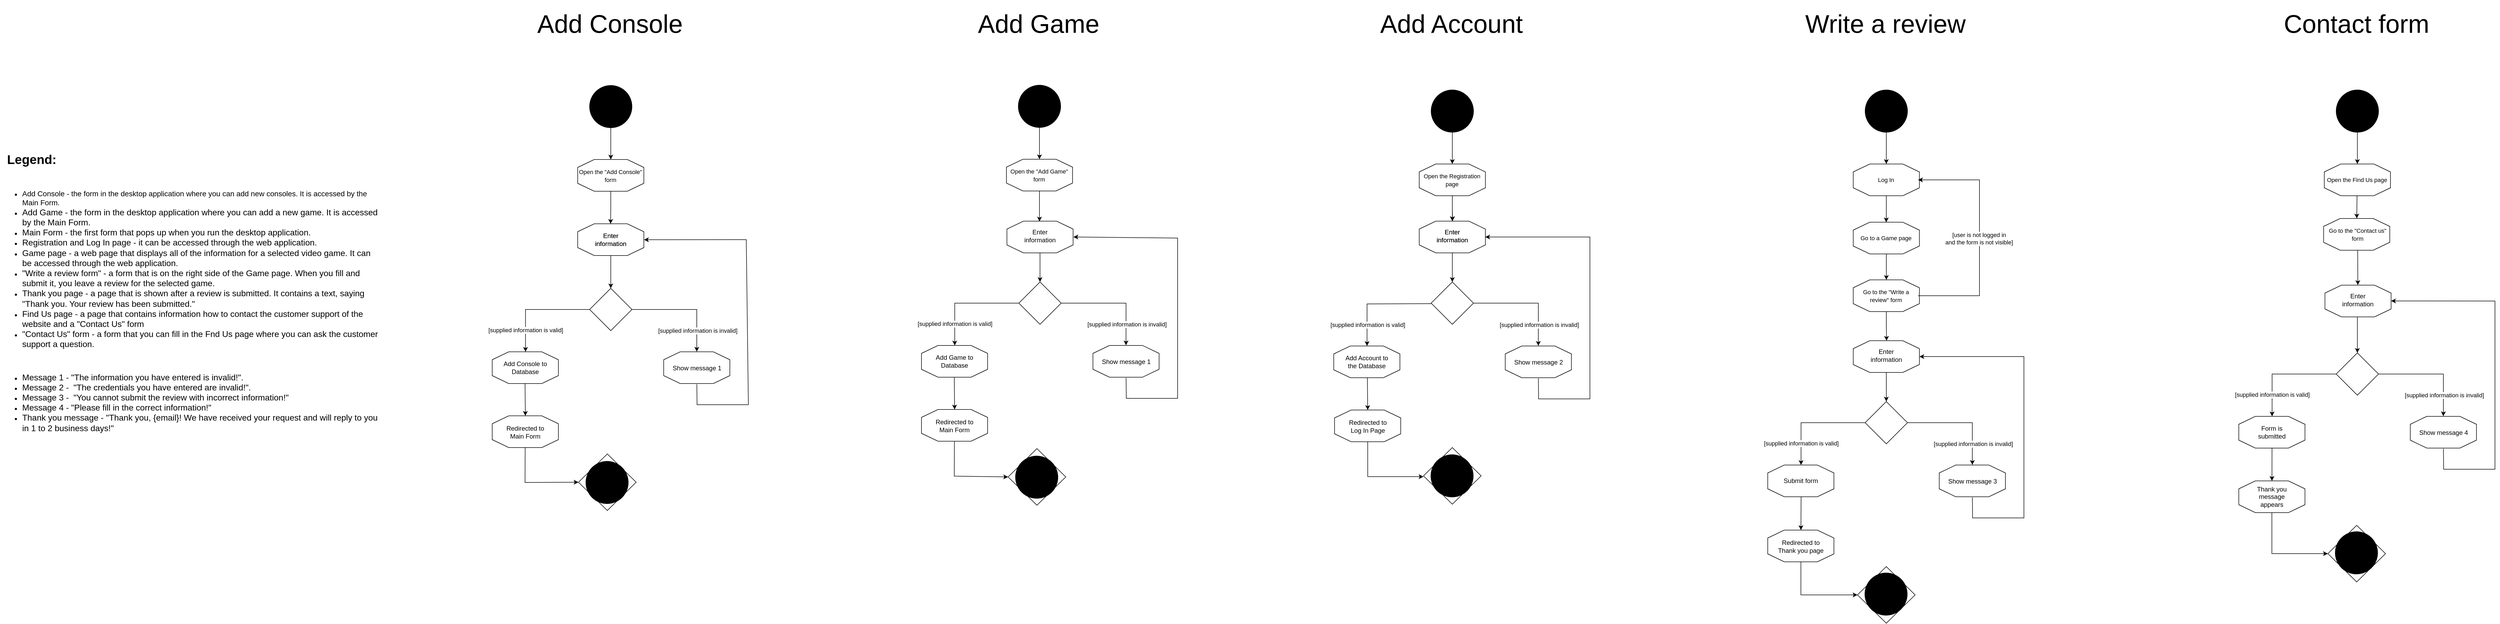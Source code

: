 <mxfile version="21.2.9" type="device">
  <diagram id="C5RBs43oDa-KdzZeNtuy" name="Page-1">
    <mxGraphModel dx="4200" dy="1975" grid="1" gridSize="10" guides="1" tooltips="1" connect="1" arrows="1" fold="1" page="1" pageScale="1" pageWidth="827" pageHeight="1169" math="0" shadow="0">
      <root>
        <mxCell id="WIyWlLk6GJQsqaUBKTNV-0" />
        <mxCell id="WIyWlLk6GJQsqaUBKTNV-1" parent="WIyWlLk6GJQsqaUBKTNV-0" />
        <mxCell id="qMBDFQEDSUffc-4jAEO4-1" value="&lt;font style=&quot;font-size: 11px;&quot;&gt;Start&lt;/font&gt;" style="ellipse;whiteSpace=wrap;html=1;aspect=fixed;fillColor=#000000;" parent="WIyWlLk6GJQsqaUBKTNV-1" vertex="1">
          <mxGeometry x="4" y="-439" width="80" height="80" as="geometry" />
        </mxCell>
        <mxCell id="qMBDFQEDSUffc-4jAEO4-2" value="" style="endArrow=classic;html=1;rounded=0;exitX=0.5;exitY=1;exitDx=0;exitDy=0;" parent="WIyWlLk6GJQsqaUBKTNV-1" source="qMBDFQEDSUffc-4jAEO4-1" target="qMBDFQEDSUffc-4jAEO4-3" edge="1">
          <mxGeometry width="50" height="50" relative="1" as="geometry">
            <mxPoint x="414" y="-189" as="sourcePoint" />
            <mxPoint x="44" y="-289" as="targetPoint" />
          </mxGeometry>
        </mxCell>
        <mxCell id="qMBDFQEDSUffc-4jAEO4-6" value="" style="edgeStyle=orthogonalEdgeStyle;rounded=0;orthogonalLoop=1;jettySize=auto;html=1;entryX=0.492;entryY=0.011;entryDx=0;entryDy=0;entryPerimeter=0;" parent="WIyWlLk6GJQsqaUBKTNV-1" source="qMBDFQEDSUffc-4jAEO4-3" target="osVPtRS3tvyynKqdfEPT-5" edge="1">
          <mxGeometry relative="1" as="geometry">
            <mxPoint x="44" y="-189" as="targetPoint" />
            <Array as="points" />
          </mxGeometry>
        </mxCell>
        <mxCell id="qMBDFQEDSUffc-4jAEO4-3" value="" style="verticalLabelPosition=bottom;verticalAlign=top;html=1;shape=mxgraph.basic.polygon;polyCoords=[[0.25,0],[0.75,0],[1,0.25],[1,0.75],[0.75,1],[0.25,1],[0,0.75],[0,0.25]];polyline=0;" parent="WIyWlLk6GJQsqaUBKTNV-1" vertex="1">
          <mxGeometry x="-18.5" y="-299" width="125" height="60" as="geometry" />
        </mxCell>
        <mxCell id="qMBDFQEDSUffc-4jAEO4-4" value="&lt;font style=&quot;font-size: 11px;&quot;&gt;Open the &quot;Add Game&quot; form&lt;/font&gt;" style="text;html=1;strokeColor=none;fillColor=none;align=center;verticalAlign=middle;whiteSpace=wrap;rounded=0;" parent="WIyWlLk6GJQsqaUBKTNV-1" vertex="1">
          <mxGeometry x="-18.5" y="-284" width="122.5" height="30" as="geometry" />
        </mxCell>
        <mxCell id="qMBDFQEDSUffc-4jAEO4-9" style="edgeStyle=orthogonalEdgeStyle;rounded=0;orthogonalLoop=1;jettySize=auto;html=1;exitX=1;exitY=0.5;exitDx=0;exitDy=0;entryX=0.5;entryY=-0.005;entryDx=0;entryDy=0;entryPerimeter=0;" parent="WIyWlLk6GJQsqaUBKTNV-1" source="qMBDFQEDSUffc-4jAEO4-5" target="qMBDFQEDSUffc-4jAEO4-7" edge="1">
          <mxGeometry relative="1" as="geometry">
            <Array as="points">
              <mxPoint x="208" y="-27" />
            </Array>
          </mxGeometry>
        </mxCell>
        <mxCell id="qMBDFQEDSUffc-4jAEO4-14" value="[supplied information is invalid]" style="edgeLabel;html=1;align=center;verticalAlign=middle;resizable=0;points=[];" parent="qMBDFQEDSUffc-4jAEO4-9" vertex="1" connectable="0">
          <mxGeometry x="0.535" y="1" relative="1" as="geometry">
            <mxPoint y="7" as="offset" />
          </mxGeometry>
        </mxCell>
        <mxCell id="qMBDFQEDSUffc-4jAEO4-10" style="edgeStyle=orthogonalEdgeStyle;rounded=0;orthogonalLoop=1;jettySize=auto;html=1;exitX=0;exitY=0.5;exitDx=0;exitDy=0;entryX=0.503;entryY=-0.001;entryDx=0;entryDy=0;entryPerimeter=0;" parent="WIyWlLk6GJQsqaUBKTNV-1" source="qMBDFQEDSUffc-4jAEO4-5" target="qMBDFQEDSUffc-4jAEO4-8" edge="1">
          <mxGeometry relative="1" as="geometry" />
        </mxCell>
        <mxCell id="qMBDFQEDSUffc-4jAEO4-13" value="[supplied information is valid]" style="edgeLabel;html=1;align=center;verticalAlign=middle;resizable=0;points=[];" parent="qMBDFQEDSUffc-4jAEO4-10" vertex="1" connectable="0">
          <mxGeometry x="-0.095" y="1" relative="1" as="geometry">
            <mxPoint x="-30" y="38" as="offset" />
          </mxGeometry>
        </mxCell>
        <mxCell id="qMBDFQEDSUffc-4jAEO4-5" value="" style="rhombus;whiteSpace=wrap;html=1;" parent="WIyWlLk6GJQsqaUBKTNV-1" vertex="1">
          <mxGeometry x="5" y="-67" width="80" height="80" as="geometry" />
        </mxCell>
        <mxCell id="qMBDFQEDSUffc-4jAEO4-7" value="" style="verticalLabelPosition=bottom;verticalAlign=top;html=1;shape=mxgraph.basic.polygon;polyCoords=[[0.25,0],[0.75,0],[1,0.25],[1,0.75],[0.75,1],[0.25,1],[0,0.75],[0,0.25]];polyline=0;" parent="WIyWlLk6GJQsqaUBKTNV-1" vertex="1">
          <mxGeometry x="145" y="53" width="125" height="60" as="geometry" />
        </mxCell>
        <mxCell id="qMBDFQEDSUffc-4jAEO4-8" value="" style="verticalLabelPosition=bottom;verticalAlign=top;html=1;shape=mxgraph.basic.polygon;polyCoords=[[0.25,0],[0.75,0],[1,0.25],[1,0.75],[0.75,1],[0.25,1],[0,0.75],[0,0.25]];polyline=0;" parent="WIyWlLk6GJQsqaUBKTNV-1" vertex="1">
          <mxGeometry x="-179" y="53" width="125" height="60" as="geometry" />
        </mxCell>
        <mxCell id="qMBDFQEDSUffc-4jAEO4-15" value="Add Game to Database" style="text;html=1;strokeColor=none;fillColor=none;align=center;verticalAlign=middle;whiteSpace=wrap;rounded=0;" parent="WIyWlLk6GJQsqaUBKTNV-1" vertex="1">
          <mxGeometry x="-161" y="68" width="89" height="30" as="geometry" />
        </mxCell>
        <mxCell id="qMBDFQEDSUffc-4jAEO4-16" value="Show message 1" style="text;html=1;strokeColor=none;fillColor=none;align=center;verticalAlign=middle;whiteSpace=wrap;rounded=0;" parent="WIyWlLk6GJQsqaUBKTNV-1" vertex="1">
          <mxGeometry x="147.5" y="69" width="120" height="30" as="geometry" />
        </mxCell>
        <mxCell id="qMBDFQEDSUffc-4jAEO4-17" value="" style="endArrow=classic;html=1;rounded=0;exitX=0.501;exitY=1.021;exitDx=0;exitDy=0;exitPerimeter=0;entryX=1.005;entryY=0.499;entryDx=0;entryDy=0;entryPerimeter=0;" parent="WIyWlLk6GJQsqaUBKTNV-1" source="qMBDFQEDSUffc-4jAEO4-7" target="osVPtRS3tvyynKqdfEPT-5" edge="1">
          <mxGeometry width="50" height="50" relative="1" as="geometry">
            <mxPoint x="55" y="33" as="sourcePoint" />
            <mxPoint x="105" y="-17" as="targetPoint" />
            <Array as="points">
              <mxPoint x="208" y="153" />
              <mxPoint x="305" y="153" />
              <mxPoint x="305" y="-150" />
            </Array>
          </mxGeometry>
        </mxCell>
        <mxCell id="qMBDFQEDSUffc-4jAEO4-23" value="&lt;span style=&quot;font-size: 11px;&quot;&gt;&lt;br&gt;&lt;/span&gt;" style="rhombus;whiteSpace=wrap;html=1;" parent="WIyWlLk6GJQsqaUBKTNV-1" vertex="1">
          <mxGeometry x="-15.27" y="248" width="108.94" height="107" as="geometry" />
        </mxCell>
        <mxCell id="qMBDFQEDSUffc-4jAEO4-24" value="&lt;font style=&quot;font-size: 11px;&quot;&gt;Start&lt;/font&gt;" style="ellipse;whiteSpace=wrap;html=1;aspect=fixed;fillColor=#000000;" parent="WIyWlLk6GJQsqaUBKTNV-1" vertex="1">
          <mxGeometry x="-1.27" y="262" width="80" height="80" as="geometry" />
        </mxCell>
        <mxCell id="qMBDFQEDSUffc-4jAEO4-25" value="&lt;font style=&quot;font-size: 11px;&quot;&gt;Start&lt;/font&gt;" style="ellipse;whiteSpace=wrap;html=1;aspect=fixed;fillColor=#000000;" parent="WIyWlLk6GJQsqaUBKTNV-1" vertex="1">
          <mxGeometry x="-806" y="-438.5" width="80" height="80" as="geometry" />
        </mxCell>
        <mxCell id="qMBDFQEDSUffc-4jAEO4-26" value="" style="endArrow=classic;html=1;rounded=0;exitX=0.5;exitY=1;exitDx=0;exitDy=0;" parent="WIyWlLk6GJQsqaUBKTNV-1" source="qMBDFQEDSUffc-4jAEO4-25" target="qMBDFQEDSUffc-4jAEO4-28" edge="1">
          <mxGeometry width="50" height="50" relative="1" as="geometry">
            <mxPoint x="-396" y="-188.5" as="sourcePoint" />
            <mxPoint x="-766" y="-288.5" as="targetPoint" />
          </mxGeometry>
        </mxCell>
        <mxCell id="qMBDFQEDSUffc-4jAEO4-27" value="" style="edgeStyle=orthogonalEdgeStyle;rounded=0;orthogonalLoop=1;jettySize=auto;html=1;entryX=0.497;entryY=0.002;entryDx=0;entryDy=0;entryPerimeter=0;" parent="WIyWlLk6GJQsqaUBKTNV-1" source="qMBDFQEDSUffc-4jAEO4-28" target="osVPtRS3tvyynKqdfEPT-0" edge="1">
          <mxGeometry relative="1" as="geometry" />
        </mxCell>
        <mxCell id="qMBDFQEDSUffc-4jAEO4-28" value="" style="verticalLabelPosition=bottom;verticalAlign=top;html=1;shape=mxgraph.basic.polygon;polyCoords=[[0.25,0],[0.75,0],[1,0.25],[1,0.75],[0.75,1],[0.25,1],[0,0.75],[0,0.25]];polyline=0;" parent="WIyWlLk6GJQsqaUBKTNV-1" vertex="1">
          <mxGeometry x="-828.5" y="-298.5" width="125" height="60" as="geometry" />
        </mxCell>
        <mxCell id="qMBDFQEDSUffc-4jAEO4-29" value="&lt;font style=&quot;font-size: 11px;&quot;&gt;Open the &quot;Add Console&quot; form&lt;/font&gt;" style="text;html=1;strokeColor=none;fillColor=none;align=center;verticalAlign=middle;whiteSpace=wrap;rounded=0;" parent="WIyWlLk6GJQsqaUBKTNV-1" vertex="1">
          <mxGeometry x="-828.5" y="-283.5" width="122.5" height="30" as="geometry" />
        </mxCell>
        <mxCell id="qMBDFQEDSUffc-4jAEO4-30" style="edgeStyle=orthogonalEdgeStyle;rounded=0;orthogonalLoop=1;jettySize=auto;html=1;entryX=0.5;entryY=-0.005;entryDx=0;entryDy=0;entryPerimeter=0;exitX=1;exitY=0.5;exitDx=0;exitDy=0;" parent="WIyWlLk6GJQsqaUBKTNV-1" source="qMBDFQEDSUffc-4jAEO4-34" target="qMBDFQEDSUffc-4jAEO4-35" edge="1">
          <mxGeometry relative="1" as="geometry">
            <Array as="points">
              <mxPoint x="-603" y="-15" />
            </Array>
            <mxPoint x="-720" y="-10" as="sourcePoint" />
          </mxGeometry>
        </mxCell>
        <mxCell id="qMBDFQEDSUffc-4jAEO4-31" value="[supplied information is invalid]" style="edgeLabel;html=1;align=center;verticalAlign=middle;resizable=0;points=[];" parent="qMBDFQEDSUffc-4jAEO4-30" vertex="1" connectable="0">
          <mxGeometry x="0.535" y="1" relative="1" as="geometry">
            <mxPoint y="7" as="offset" />
          </mxGeometry>
        </mxCell>
        <mxCell id="qMBDFQEDSUffc-4jAEO4-32" style="edgeStyle=orthogonalEdgeStyle;rounded=0;orthogonalLoop=1;jettySize=auto;html=1;exitX=0;exitY=0.5;exitDx=0;exitDy=0;entryX=0.503;entryY=-0.001;entryDx=0;entryDy=0;entryPerimeter=0;" parent="WIyWlLk6GJQsqaUBKTNV-1" source="qMBDFQEDSUffc-4jAEO4-34" target="qMBDFQEDSUffc-4jAEO4-36" edge="1">
          <mxGeometry relative="1" as="geometry" />
        </mxCell>
        <mxCell id="qMBDFQEDSUffc-4jAEO4-33" value="[supplied information is valid]" style="edgeLabel;html=1;align=center;verticalAlign=middle;resizable=0;points=[];" parent="qMBDFQEDSUffc-4jAEO4-32" vertex="1" connectable="0">
          <mxGeometry x="-0.095" y="1" relative="1" as="geometry">
            <mxPoint x="-30" y="38" as="offset" />
          </mxGeometry>
        </mxCell>
        <mxCell id="qMBDFQEDSUffc-4jAEO4-34" value="" style="rhombus;whiteSpace=wrap;html=1;" parent="WIyWlLk6GJQsqaUBKTNV-1" vertex="1">
          <mxGeometry x="-806" y="-55" width="80" height="80" as="geometry" />
        </mxCell>
        <mxCell id="qMBDFQEDSUffc-4jAEO4-35" value="" style="verticalLabelPosition=bottom;verticalAlign=top;html=1;shape=mxgraph.basic.polygon;polyCoords=[[0.25,0],[0.75,0],[1,0.25],[1,0.75],[0.75,1],[0.25,1],[0,0.75],[0,0.25]];polyline=0;" parent="WIyWlLk6GJQsqaUBKTNV-1" vertex="1">
          <mxGeometry x="-666" y="65" width="125" height="60" as="geometry" />
        </mxCell>
        <mxCell id="qMBDFQEDSUffc-4jAEO4-36" value="" style="verticalLabelPosition=bottom;verticalAlign=top;html=1;shape=mxgraph.basic.polygon;polyCoords=[[0.25,0],[0.75,0],[1,0.25],[1,0.75],[0.75,1],[0.25,1],[0,0.75],[0,0.25]];polyline=0;" parent="WIyWlLk6GJQsqaUBKTNV-1" vertex="1">
          <mxGeometry x="-990" y="65" width="125" height="60" as="geometry" />
        </mxCell>
        <mxCell id="qMBDFQEDSUffc-4jAEO4-37" value="Add Console to Database" style="text;html=1;strokeColor=none;fillColor=none;align=center;verticalAlign=middle;whiteSpace=wrap;rounded=0;" parent="WIyWlLk6GJQsqaUBKTNV-1" vertex="1">
          <mxGeometry x="-972" y="80" width="89" height="30" as="geometry" />
        </mxCell>
        <mxCell id="qMBDFQEDSUffc-4jAEO4-38" value="Show message 1" style="text;html=1;strokeColor=none;fillColor=none;align=center;verticalAlign=middle;whiteSpace=wrap;rounded=0;" parent="WIyWlLk6GJQsqaUBKTNV-1" vertex="1">
          <mxGeometry x="-663.5" y="81" width="120" height="30" as="geometry" />
        </mxCell>
        <mxCell id="qMBDFQEDSUffc-4jAEO4-39" value="" style="endArrow=classic;html=1;rounded=0;exitX=0.501;exitY=1.021;exitDx=0;exitDy=0;exitPerimeter=0;entryX=1.002;entryY=0.503;entryDx=0;entryDy=0;entryPerimeter=0;" parent="WIyWlLk6GJQsqaUBKTNV-1" source="qMBDFQEDSUffc-4jAEO4-35" target="osVPtRS3tvyynKqdfEPT-0" edge="1">
          <mxGeometry width="50" height="50" relative="1" as="geometry">
            <mxPoint x="-756" y="45" as="sourcePoint" />
            <mxPoint x="-706" y="-5" as="targetPoint" />
            <Array as="points">
              <mxPoint x="-603" y="165" />
              <mxPoint x="-506" y="165" />
              <mxPoint x="-510" y="-147" />
            </Array>
          </mxGeometry>
        </mxCell>
        <mxCell id="qMBDFQEDSUffc-4jAEO4-43" value="&lt;span style=&quot;font-size: 11px;&quot;&gt;&lt;br&gt;&lt;/span&gt;" style="rhombus;whiteSpace=wrap;html=1;" parent="WIyWlLk6GJQsqaUBKTNV-1" vertex="1">
          <mxGeometry x="-827" y="258" width="108.94" height="107" as="geometry" />
        </mxCell>
        <mxCell id="qMBDFQEDSUffc-4jAEO4-44" value="&lt;font style=&quot;font-size: 11px;&quot;&gt;Start&lt;/font&gt;" style="ellipse;whiteSpace=wrap;html=1;aspect=fixed;fillColor=#000000;" parent="WIyWlLk6GJQsqaUBKTNV-1" vertex="1">
          <mxGeometry x="-813" y="272" width="80" height="80" as="geometry" />
        </mxCell>
        <mxCell id="qMBDFQEDSUffc-4jAEO4-45" value="&lt;font style=&quot;font-size: 48px;&quot;&gt;Add Console&lt;/font&gt;" style="text;html=1;strokeColor=none;fillColor=none;align=center;verticalAlign=middle;whiteSpace=wrap;rounded=0;" parent="WIyWlLk6GJQsqaUBKTNV-1" vertex="1">
          <mxGeometry x="-919.31" y="-600" width="303.17" height="90" as="geometry" />
        </mxCell>
        <mxCell id="qMBDFQEDSUffc-4jAEO4-46" value="&lt;font style=&quot;font-size: 48px;&quot;&gt;Add Game&lt;/font&gt;" style="text;html=1;strokeColor=none;fillColor=none;align=center;verticalAlign=middle;whiteSpace=wrap;rounded=0;" parent="WIyWlLk6GJQsqaUBKTNV-1" vertex="1">
          <mxGeometry x="-109.3" y="-600" width="303.17" height="90" as="geometry" />
        </mxCell>
        <mxCell id="qMBDFQEDSUffc-4jAEO4-47" value="&lt;font style=&quot;font-size: 11px;&quot;&gt;Start&lt;/font&gt;" style="ellipse;whiteSpace=wrap;html=1;aspect=fixed;fillColor=#000000;" parent="WIyWlLk6GJQsqaUBKTNV-1" vertex="1">
          <mxGeometry x="784" y="-430" width="80" height="80" as="geometry" />
        </mxCell>
        <mxCell id="qMBDFQEDSUffc-4jAEO4-48" value="" style="endArrow=classic;html=1;rounded=0;exitX=0.5;exitY=1;exitDx=0;exitDy=0;" parent="WIyWlLk6GJQsqaUBKTNV-1" source="qMBDFQEDSUffc-4jAEO4-47" target="qMBDFQEDSUffc-4jAEO4-50" edge="1">
          <mxGeometry width="50" height="50" relative="1" as="geometry">
            <mxPoint x="1194" y="-180" as="sourcePoint" />
            <mxPoint x="824" y="-280" as="targetPoint" />
          </mxGeometry>
        </mxCell>
        <mxCell id="qMBDFQEDSUffc-4jAEO4-49" value="" style="edgeStyle=orthogonalEdgeStyle;rounded=0;orthogonalLoop=1;jettySize=auto;html=1;entryX=0.503;entryY=0.002;entryDx=0;entryDy=0;entryPerimeter=0;" parent="WIyWlLk6GJQsqaUBKTNV-1" source="qMBDFQEDSUffc-4jAEO4-50" target="osVPtRS3tvyynKqdfEPT-7" edge="1">
          <mxGeometry relative="1" as="geometry" />
        </mxCell>
        <mxCell id="qMBDFQEDSUffc-4jAEO4-50" value="" style="verticalLabelPosition=bottom;verticalAlign=top;html=1;shape=mxgraph.basic.polygon;polyCoords=[[0.25,0],[0.75,0],[1,0.25],[1,0.75],[0.75,1],[0.25,1],[0,0.75],[0,0.25]];polyline=0;" parent="WIyWlLk6GJQsqaUBKTNV-1" vertex="1">
          <mxGeometry x="761.5" y="-290" width="125" height="60" as="geometry" />
        </mxCell>
        <mxCell id="qMBDFQEDSUffc-4jAEO4-51" value="&lt;font style=&quot;font-size: 11px;&quot;&gt;Open the Registration page&lt;/font&gt;" style="text;html=1;strokeColor=none;fillColor=none;align=center;verticalAlign=middle;whiteSpace=wrap;rounded=0;" parent="WIyWlLk6GJQsqaUBKTNV-1" vertex="1">
          <mxGeometry x="761.5" y="-275" width="122.5" height="30" as="geometry" />
        </mxCell>
        <mxCell id="qMBDFQEDSUffc-4jAEO4-52" style="edgeStyle=orthogonalEdgeStyle;rounded=0;orthogonalLoop=1;jettySize=auto;html=1;exitX=1;exitY=0.5;exitDx=0;exitDy=0;entryX=0.5;entryY=-0.005;entryDx=0;entryDy=0;entryPerimeter=0;" parent="WIyWlLk6GJQsqaUBKTNV-1" target="qMBDFQEDSUffc-4jAEO4-57" edge="1" source="qMBDFQEDSUffc-4jAEO4-56">
          <mxGeometry relative="1" as="geometry">
            <Array as="points">
              <mxPoint x="986" y="-27" />
            </Array>
            <mxPoint x="844" y="-6" as="sourcePoint" />
          </mxGeometry>
        </mxCell>
        <mxCell id="qMBDFQEDSUffc-4jAEO4-53" value="[supplied information is invalid]" style="edgeLabel;html=1;align=center;verticalAlign=middle;resizable=0;points=[];" parent="qMBDFQEDSUffc-4jAEO4-52" vertex="1" connectable="0">
          <mxGeometry x="0.535" y="1" relative="1" as="geometry">
            <mxPoint y="7" as="offset" />
          </mxGeometry>
        </mxCell>
        <mxCell id="qMBDFQEDSUffc-4jAEO4-54" style="edgeStyle=orthogonalEdgeStyle;rounded=0;orthogonalLoop=1;jettySize=auto;html=1;exitX=0;exitY=0.5;exitDx=0;exitDy=0;entryX=0.503;entryY=-0.001;entryDx=0;entryDy=0;entryPerimeter=0;" parent="WIyWlLk6GJQsqaUBKTNV-1" target="qMBDFQEDSUffc-4jAEO4-58" edge="1">
          <mxGeometry relative="1" as="geometry">
            <mxPoint x="784" y="-26" as="sourcePoint" />
          </mxGeometry>
        </mxCell>
        <mxCell id="qMBDFQEDSUffc-4jAEO4-55" value="[supplied information is valid]" style="edgeLabel;html=1;align=center;verticalAlign=middle;resizable=0;points=[];" parent="qMBDFQEDSUffc-4jAEO4-54" vertex="1" connectable="0">
          <mxGeometry x="-0.095" y="1" relative="1" as="geometry">
            <mxPoint x="-30" y="38" as="offset" />
          </mxGeometry>
        </mxCell>
        <mxCell id="qMBDFQEDSUffc-4jAEO4-56" value="" style="rhombus;whiteSpace=wrap;html=1;" parent="WIyWlLk6GJQsqaUBKTNV-1" vertex="1">
          <mxGeometry x="784" y="-67" width="80" height="80" as="geometry" />
        </mxCell>
        <mxCell id="qMBDFQEDSUffc-4jAEO4-57" value="" style="verticalLabelPosition=bottom;verticalAlign=top;html=1;shape=mxgraph.basic.polygon;polyCoords=[[0.25,0],[0.75,0],[1,0.25],[1,0.75],[0.75,1],[0.25,1],[0,0.75],[0,0.25]];polyline=0;" parent="WIyWlLk6GJQsqaUBKTNV-1" vertex="1">
          <mxGeometry x="924" y="54" width="125" height="60" as="geometry" />
        </mxCell>
        <mxCell id="qMBDFQEDSUffc-4jAEO4-58" value="" style="verticalLabelPosition=bottom;verticalAlign=top;html=1;shape=mxgraph.basic.polygon;polyCoords=[[0.25,0],[0.75,0],[1,0.25],[1,0.75],[0.75,1],[0.25,1],[0,0.75],[0,0.25]];polyline=0;" parent="WIyWlLk6GJQsqaUBKTNV-1" vertex="1">
          <mxGeometry x="600" y="54" width="125" height="60" as="geometry" />
        </mxCell>
        <mxCell id="qMBDFQEDSUffc-4jAEO4-59" value="Add Account to the Database" style="text;html=1;strokeColor=none;fillColor=none;align=center;verticalAlign=middle;whiteSpace=wrap;rounded=0;" parent="WIyWlLk6GJQsqaUBKTNV-1" vertex="1">
          <mxGeometry x="618" y="69" width="89" height="30" as="geometry" />
        </mxCell>
        <mxCell id="qMBDFQEDSUffc-4jAEO4-60" value="Show message 2" style="text;html=1;strokeColor=none;fillColor=none;align=center;verticalAlign=middle;whiteSpace=wrap;rounded=0;" parent="WIyWlLk6GJQsqaUBKTNV-1" vertex="1">
          <mxGeometry x="926.5" y="70" width="120" height="30" as="geometry" />
        </mxCell>
        <mxCell id="qMBDFQEDSUffc-4jAEO4-61" value="" style="endArrow=classic;html=1;rounded=0;exitX=0.501;exitY=1.021;exitDx=0;exitDy=0;exitPerimeter=0;entryX=0.998;entryY=0.5;entryDx=0;entryDy=0;entryPerimeter=0;" parent="WIyWlLk6GJQsqaUBKTNV-1" source="qMBDFQEDSUffc-4jAEO4-57" target="osVPtRS3tvyynKqdfEPT-7" edge="1">
          <mxGeometry width="50" height="50" relative="1" as="geometry">
            <mxPoint x="834" y="34" as="sourcePoint" />
            <mxPoint x="844" y="-46" as="targetPoint" />
            <Array as="points">
              <mxPoint x="987" y="154" />
              <mxPoint x="1084" y="154" />
              <mxPoint x="1084" y="-152" />
            </Array>
          </mxGeometry>
        </mxCell>
        <mxCell id="qMBDFQEDSUffc-4jAEO4-65" value="&lt;span style=&quot;font-size: 11px;&quot;&gt;&lt;br&gt;&lt;/span&gt;" style="rhombus;whiteSpace=wrap;html=1;" parent="WIyWlLk6GJQsqaUBKTNV-1" vertex="1">
          <mxGeometry x="769.53" y="246" width="108.94" height="107" as="geometry" />
        </mxCell>
        <mxCell id="qMBDFQEDSUffc-4jAEO4-66" value="&lt;font style=&quot;font-size: 11px;&quot;&gt;Start&lt;/font&gt;" style="ellipse;whiteSpace=wrap;html=1;aspect=fixed;fillColor=#000000;" parent="WIyWlLk6GJQsqaUBKTNV-1" vertex="1">
          <mxGeometry x="783.53" y="259.5" width="80" height="80" as="geometry" />
        </mxCell>
        <mxCell id="qMBDFQEDSUffc-4jAEO4-67" value="&lt;font style=&quot;font-size: 48px;&quot;&gt;Add Account&lt;/font&gt;" style="text;html=1;strokeColor=none;fillColor=none;align=center;verticalAlign=middle;whiteSpace=wrap;rounded=0;" parent="WIyWlLk6GJQsqaUBKTNV-1" vertex="1">
          <mxGeometry x="670.7" y="-600" width="303.17" height="90" as="geometry" />
        </mxCell>
        <mxCell id="qMBDFQEDSUffc-4jAEO4-89" value="&lt;font style=&quot;font-size: 11px;&quot;&gt;Start&lt;/font&gt;" style="ellipse;whiteSpace=wrap;html=1;aspect=fixed;fillColor=#000000;" parent="WIyWlLk6GJQsqaUBKTNV-1" vertex="1">
          <mxGeometry x="1604" y="-430" width="80" height="80" as="geometry" />
        </mxCell>
        <mxCell id="qMBDFQEDSUffc-4jAEO4-90" value="" style="endArrow=classic;html=1;rounded=0;exitX=0.5;exitY=1;exitDx=0;exitDy=0;" parent="WIyWlLk6GJQsqaUBKTNV-1" source="qMBDFQEDSUffc-4jAEO4-89" target="qMBDFQEDSUffc-4jAEO4-92" edge="1">
          <mxGeometry width="50" height="50" relative="1" as="geometry">
            <mxPoint x="2014" y="-180" as="sourcePoint" />
            <mxPoint x="1644" y="-280" as="targetPoint" />
          </mxGeometry>
        </mxCell>
        <mxCell id="qMBDFQEDSUffc-4jAEO4-91" value="" style="edgeStyle=orthogonalEdgeStyle;rounded=0;orthogonalLoop=1;jettySize=auto;html=1;entryX=0.499;entryY=0.004;entryDx=0;entryDy=0;entryPerimeter=0;" parent="WIyWlLk6GJQsqaUBKTNV-1" source="qMBDFQEDSUffc-4jAEO4-92" target="qMBDFQEDSUffc-4jAEO4-110" edge="1">
          <mxGeometry relative="1" as="geometry" />
        </mxCell>
        <mxCell id="qMBDFQEDSUffc-4jAEO4-92" value="" style="verticalLabelPosition=bottom;verticalAlign=top;html=1;shape=mxgraph.basic.polygon;polyCoords=[[0.25,0],[0.75,0],[1,0.25],[1,0.75],[0.75,1],[0.25,1],[0,0.75],[0,0.25]];polyline=0;" parent="WIyWlLk6GJQsqaUBKTNV-1" vertex="1">
          <mxGeometry x="1581.5" y="-290" width="125" height="60" as="geometry" />
        </mxCell>
        <mxCell id="qMBDFQEDSUffc-4jAEO4-93" value="&lt;font style=&quot;font-size: 11px;&quot;&gt;Log In&lt;/font&gt;" style="text;html=1;strokeColor=none;fillColor=none;align=center;verticalAlign=middle;whiteSpace=wrap;rounded=0;" parent="WIyWlLk6GJQsqaUBKTNV-1" vertex="1">
          <mxGeometry x="1581.5" y="-275" width="122.5" height="30" as="geometry" />
        </mxCell>
        <mxCell id="qMBDFQEDSUffc-4jAEO4-94" style="edgeStyle=orthogonalEdgeStyle;rounded=0;orthogonalLoop=1;jettySize=auto;html=1;exitX=1;exitY=0.5;exitDx=0;exitDy=0;entryX=0.5;entryY=-0.005;entryDx=0;entryDy=0;entryPerimeter=0;" parent="WIyWlLk6GJQsqaUBKTNV-1" source="qMBDFQEDSUffc-4jAEO4-98" target="qMBDFQEDSUffc-4jAEO4-99" edge="1">
          <mxGeometry relative="1" as="geometry">
            <Array as="points">
              <mxPoint x="1806" y="199" />
            </Array>
          </mxGeometry>
        </mxCell>
        <mxCell id="qMBDFQEDSUffc-4jAEO4-95" value="[supplied information is invalid]" style="edgeLabel;html=1;align=center;verticalAlign=middle;resizable=0;points=[];" parent="qMBDFQEDSUffc-4jAEO4-94" vertex="1" connectable="0">
          <mxGeometry x="0.535" y="1" relative="1" as="geometry">
            <mxPoint y="7" as="offset" />
          </mxGeometry>
        </mxCell>
        <mxCell id="qMBDFQEDSUffc-4jAEO4-96" style="edgeStyle=orthogonalEdgeStyle;rounded=0;orthogonalLoop=1;jettySize=auto;html=1;exitX=0;exitY=0.5;exitDx=0;exitDy=0;entryX=0.503;entryY=-0.001;entryDx=0;entryDy=0;entryPerimeter=0;" parent="WIyWlLk6GJQsqaUBKTNV-1" source="qMBDFQEDSUffc-4jAEO4-98" target="qMBDFQEDSUffc-4jAEO4-100" edge="1">
          <mxGeometry relative="1" as="geometry" />
        </mxCell>
        <mxCell id="qMBDFQEDSUffc-4jAEO4-97" value="[supplied information is valid]" style="edgeLabel;html=1;align=center;verticalAlign=middle;resizable=0;points=[];" parent="qMBDFQEDSUffc-4jAEO4-96" vertex="1" connectable="0">
          <mxGeometry x="-0.095" y="1" relative="1" as="geometry">
            <mxPoint x="-30" y="38" as="offset" />
          </mxGeometry>
        </mxCell>
        <mxCell id="qMBDFQEDSUffc-4jAEO4-98" value="" style="rhombus;whiteSpace=wrap;html=1;" parent="WIyWlLk6GJQsqaUBKTNV-1" vertex="1">
          <mxGeometry x="1604" y="159" width="80" height="80" as="geometry" />
        </mxCell>
        <mxCell id="qMBDFQEDSUffc-4jAEO4-99" value="" style="verticalLabelPosition=bottom;verticalAlign=top;html=1;shape=mxgraph.basic.polygon;polyCoords=[[0.25,0],[0.75,0],[1,0.25],[1,0.75],[0.75,1],[0.25,1],[0,0.75],[0,0.25]];polyline=0;" parent="WIyWlLk6GJQsqaUBKTNV-1" vertex="1">
          <mxGeometry x="1744" y="279" width="125" height="60" as="geometry" />
        </mxCell>
        <mxCell id="qMBDFQEDSUffc-4jAEO4-100" value="" style="verticalLabelPosition=bottom;verticalAlign=top;html=1;shape=mxgraph.basic.polygon;polyCoords=[[0.25,0],[0.75,0],[1,0.25],[1,0.75],[0.75,1],[0.25,1],[0,0.75],[0,0.25]];polyline=0;" parent="WIyWlLk6GJQsqaUBKTNV-1" vertex="1">
          <mxGeometry x="1420" y="279" width="125" height="60" as="geometry" />
        </mxCell>
        <mxCell id="qMBDFQEDSUffc-4jAEO4-101" value="Submit form" style="text;html=1;strokeColor=none;fillColor=none;align=center;verticalAlign=middle;whiteSpace=wrap;rounded=0;" parent="WIyWlLk6GJQsqaUBKTNV-1" vertex="1">
          <mxGeometry x="1438" y="294" width="89" height="30" as="geometry" />
        </mxCell>
        <mxCell id="qMBDFQEDSUffc-4jAEO4-102" value="Show message 3" style="text;html=1;strokeColor=none;fillColor=none;align=center;verticalAlign=middle;whiteSpace=wrap;rounded=0;" parent="WIyWlLk6GJQsqaUBKTNV-1" vertex="1">
          <mxGeometry x="1746.5" y="295" width="120" height="30" as="geometry" />
        </mxCell>
        <mxCell id="qMBDFQEDSUffc-4jAEO4-103" value="" style="endArrow=classic;html=1;rounded=0;exitX=0.501;exitY=1.021;exitDx=0;exitDy=0;exitPerimeter=0;entryX=1;entryY=0.501;entryDx=0;entryDy=0;entryPerimeter=0;" parent="WIyWlLk6GJQsqaUBKTNV-1" source="qMBDFQEDSUffc-4jAEO4-99" target="osVPtRS3tvyynKqdfEPT-17" edge="1">
          <mxGeometry width="50" height="50" relative="1" as="geometry">
            <mxPoint x="1654" y="259" as="sourcePoint" />
            <mxPoint x="1704" y="209" as="targetPoint" />
            <Array as="points">
              <mxPoint x="1807" y="379" />
              <mxPoint x="1904" y="379" />
              <mxPoint x="1904" y="74" />
            </Array>
          </mxGeometry>
        </mxCell>
        <mxCell id="qMBDFQEDSUffc-4jAEO4-107" value="&lt;span style=&quot;font-size: 11px;&quot;&gt;&lt;br&gt;&lt;/span&gt;" style="rhombus;whiteSpace=wrap;html=1;" parent="WIyWlLk6GJQsqaUBKTNV-1" vertex="1">
          <mxGeometry x="1589.53" y="471" width="108.94" height="107" as="geometry" />
        </mxCell>
        <mxCell id="qMBDFQEDSUffc-4jAEO4-108" value="&lt;font style=&quot;font-size: 11px;&quot;&gt;Start&lt;/font&gt;" style="ellipse;whiteSpace=wrap;html=1;aspect=fixed;fillColor=#000000;" parent="WIyWlLk6GJQsqaUBKTNV-1" vertex="1">
          <mxGeometry x="1603.53" y="483" width="80" height="80" as="geometry" />
        </mxCell>
        <mxCell id="qMBDFQEDSUffc-4jAEO4-109" value="&lt;span style=&quot;font-size: 48px;&quot;&gt;Write a review&lt;/span&gt;" style="text;html=1;strokeColor=none;fillColor=none;align=center;verticalAlign=middle;whiteSpace=wrap;rounded=0;" parent="WIyWlLk6GJQsqaUBKTNV-1" vertex="1">
          <mxGeometry x="1482.63" y="-600" width="319.3" height="90" as="geometry" />
        </mxCell>
        <mxCell id="osVPtRS3tvyynKqdfEPT-21" value="" style="edgeStyle=orthogonalEdgeStyle;rounded=0;orthogonalLoop=1;jettySize=auto;html=1;entryX=0.501;entryY=0.001;entryDx=0;entryDy=0;entryPerimeter=0;" parent="WIyWlLk6GJQsqaUBKTNV-1" source="qMBDFQEDSUffc-4jAEO4-110" target="qMBDFQEDSUffc-4jAEO4-113" edge="1">
          <mxGeometry relative="1" as="geometry" />
        </mxCell>
        <mxCell id="qMBDFQEDSUffc-4jAEO4-110" value="" style="verticalLabelPosition=bottom;verticalAlign=top;html=1;shape=mxgraph.basic.polygon;polyCoords=[[0.25,0],[0.75,0],[1,0.25],[1,0.75],[0.75,1],[0.25,1],[0,0.75],[0,0.25]];polyline=0;" parent="WIyWlLk6GJQsqaUBKTNV-1" vertex="1">
          <mxGeometry x="1581.5" y="-180" width="125" height="60" as="geometry" />
        </mxCell>
        <mxCell id="qMBDFQEDSUffc-4jAEO4-112" value="&lt;font style=&quot;font-size: 11px;&quot;&gt;Go to a Game page&lt;/font&gt;" style="text;html=1;strokeColor=none;fillColor=none;align=center;verticalAlign=middle;whiteSpace=wrap;rounded=0;" parent="WIyWlLk6GJQsqaUBKTNV-1" vertex="1">
          <mxGeometry x="1581.5" y="-165" width="122.5" height="30" as="geometry" />
        </mxCell>
        <mxCell id="osVPtRS3tvyynKqdfEPT-20" value="" style="edgeStyle=orthogonalEdgeStyle;rounded=0;orthogonalLoop=1;jettySize=auto;html=1;entryX=0.504;entryY=0.003;entryDx=0;entryDy=0;entryPerimeter=0;" parent="WIyWlLk6GJQsqaUBKTNV-1" source="qMBDFQEDSUffc-4jAEO4-113" target="osVPtRS3tvyynKqdfEPT-17" edge="1">
          <mxGeometry relative="1" as="geometry" />
        </mxCell>
        <mxCell id="qMBDFQEDSUffc-4jAEO4-113" value="" style="verticalLabelPosition=bottom;verticalAlign=top;html=1;shape=mxgraph.basic.polygon;polyCoords=[[0.25,0],[0.75,0],[1,0.25],[1,0.75],[0.75,1],[0.25,1],[0,0.75],[0,0.25]];polyline=0;" parent="WIyWlLk6GJQsqaUBKTNV-1" vertex="1">
          <mxGeometry x="1581.5" y="-71" width="125" height="60" as="geometry" />
        </mxCell>
        <mxCell id="qMBDFQEDSUffc-4jAEO4-114" value="&lt;font style=&quot;font-size: 11px;&quot;&gt;Go to the &quot;Write a review&quot; form&lt;/font&gt;" style="text;html=1;strokeColor=none;fillColor=none;align=center;verticalAlign=middle;whiteSpace=wrap;rounded=0;" parent="WIyWlLk6GJQsqaUBKTNV-1" vertex="1">
          <mxGeometry x="1581.5" y="-56" width="122.5" height="30" as="geometry" />
        </mxCell>
        <mxCell id="qMBDFQEDSUffc-4jAEO4-115" value="" style="endArrow=classic;html=1;rounded=0;exitX=1;exitY=0.5;exitDx=0;exitDy=0;entryX=1;entryY=0.5;entryDx=0;entryDy=0;" parent="WIyWlLk6GJQsqaUBKTNV-1" source="qMBDFQEDSUffc-4jAEO4-114" target="qMBDFQEDSUffc-4jAEO4-93" edge="1">
          <mxGeometry width="50" height="50" relative="1" as="geometry">
            <mxPoint x="1790" y="-101" as="sourcePoint" />
            <mxPoint x="1840" y="-151" as="targetPoint" />
            <Array as="points">
              <mxPoint x="1820" y="-41" />
              <mxPoint x="1820" y="-260" />
            </Array>
          </mxGeometry>
        </mxCell>
        <mxCell id="qMBDFQEDSUffc-4jAEO4-116" value="[user is not logged in &lt;br&gt;and the form is not visible]" style="edgeLabel;html=1;align=center;verticalAlign=middle;resizable=0;points=[];" parent="qMBDFQEDSUffc-4jAEO4-115" vertex="1" connectable="0">
          <mxGeometry x="-0.13" y="1" relative="1" as="geometry">
            <mxPoint y="-28" as="offset" />
          </mxGeometry>
        </mxCell>
        <mxCell id="qMBDFQEDSUffc-4jAEO4-117" value="&lt;font style=&quot;font-size: 11px;&quot;&gt;Start&lt;/font&gt;" style="ellipse;whiteSpace=wrap;html=1;aspect=fixed;fillColor=#000000;" parent="WIyWlLk6GJQsqaUBKTNV-1" vertex="1">
          <mxGeometry x="2494" y="-430" width="80" height="80" as="geometry" />
        </mxCell>
        <mxCell id="qMBDFQEDSUffc-4jAEO4-118" value="" style="endArrow=classic;html=1;rounded=0;exitX=0.5;exitY=1;exitDx=0;exitDy=0;" parent="WIyWlLk6GJQsqaUBKTNV-1" source="qMBDFQEDSUffc-4jAEO4-117" target="qMBDFQEDSUffc-4jAEO4-120" edge="1">
          <mxGeometry width="50" height="50" relative="1" as="geometry">
            <mxPoint x="2904" y="-180" as="sourcePoint" />
            <mxPoint x="2534" y="-280" as="targetPoint" />
          </mxGeometry>
        </mxCell>
        <mxCell id="qMBDFQEDSUffc-4jAEO4-120" value="" style="verticalLabelPosition=bottom;verticalAlign=top;html=1;shape=mxgraph.basic.polygon;polyCoords=[[0.25,0],[0.75,0],[1,0.25],[1,0.75],[0.75,1],[0.25,1],[0,0.75],[0,0.25]];polyline=0;" parent="WIyWlLk6GJQsqaUBKTNV-1" vertex="1">
          <mxGeometry x="2471.5" y="-290" width="125" height="60" as="geometry" />
        </mxCell>
        <mxCell id="qMBDFQEDSUffc-4jAEO4-121" value="&lt;font style=&quot;font-size: 11px;&quot;&gt;Open the Find Us page&lt;/font&gt;" style="text;html=1;strokeColor=none;fillColor=none;align=center;verticalAlign=middle;whiteSpace=wrap;rounded=0;" parent="WIyWlLk6GJQsqaUBKTNV-1" vertex="1">
          <mxGeometry x="2471.5" y="-275" width="122.5" height="30" as="geometry" />
        </mxCell>
        <mxCell id="qMBDFQEDSUffc-4jAEO4-122" style="edgeStyle=orthogonalEdgeStyle;rounded=0;orthogonalLoop=1;jettySize=auto;html=1;exitX=1;exitY=0.5;exitDx=0;exitDy=0;entryX=0.5;entryY=-0.005;entryDx=0;entryDy=0;entryPerimeter=0;" parent="WIyWlLk6GJQsqaUBKTNV-1" source="qMBDFQEDSUffc-4jAEO4-126" target="qMBDFQEDSUffc-4jAEO4-127" edge="1">
          <mxGeometry relative="1" as="geometry">
            <Array as="points">
              <mxPoint x="2696" y="107" />
            </Array>
          </mxGeometry>
        </mxCell>
        <mxCell id="qMBDFQEDSUffc-4jAEO4-123" value="[supplied information is invalid]" style="edgeLabel;html=1;align=center;verticalAlign=middle;resizable=0;points=[];" parent="qMBDFQEDSUffc-4jAEO4-122" vertex="1" connectable="0">
          <mxGeometry x="0.535" y="1" relative="1" as="geometry">
            <mxPoint y="7" as="offset" />
          </mxGeometry>
        </mxCell>
        <mxCell id="qMBDFQEDSUffc-4jAEO4-124" style="edgeStyle=orthogonalEdgeStyle;rounded=0;orthogonalLoop=1;jettySize=auto;html=1;exitX=0;exitY=0.5;exitDx=0;exitDy=0;entryX=0.503;entryY=-0.001;entryDx=0;entryDy=0;entryPerimeter=0;" parent="WIyWlLk6GJQsqaUBKTNV-1" source="qMBDFQEDSUffc-4jAEO4-126" target="qMBDFQEDSUffc-4jAEO4-128" edge="1">
          <mxGeometry relative="1" as="geometry" />
        </mxCell>
        <mxCell id="qMBDFQEDSUffc-4jAEO4-125" value="[supplied information is valid]" style="edgeLabel;html=1;align=center;verticalAlign=middle;resizable=0;points=[];" parent="qMBDFQEDSUffc-4jAEO4-124" vertex="1" connectable="0">
          <mxGeometry x="-0.095" y="1" relative="1" as="geometry">
            <mxPoint x="-30" y="38" as="offset" />
          </mxGeometry>
        </mxCell>
        <mxCell id="qMBDFQEDSUffc-4jAEO4-126" value="" style="rhombus;whiteSpace=wrap;html=1;" parent="WIyWlLk6GJQsqaUBKTNV-1" vertex="1">
          <mxGeometry x="2494" y="67" width="80" height="80" as="geometry" />
        </mxCell>
        <mxCell id="qMBDFQEDSUffc-4jAEO4-127" value="" style="verticalLabelPosition=bottom;verticalAlign=top;html=1;shape=mxgraph.basic.polygon;polyCoords=[[0.25,0],[0.75,0],[1,0.25],[1,0.75],[0.75,1],[0.25,1],[0,0.75],[0,0.25]];polyline=0;" parent="WIyWlLk6GJQsqaUBKTNV-1" vertex="1">
          <mxGeometry x="2634" y="187" width="125" height="60" as="geometry" />
        </mxCell>
        <mxCell id="qMBDFQEDSUffc-4jAEO4-128" value="" style="verticalLabelPosition=bottom;verticalAlign=top;html=1;shape=mxgraph.basic.polygon;polyCoords=[[0.25,0],[0.75,0],[1,0.25],[1,0.75],[0.75,1],[0.25,1],[0,0.75],[0,0.25]];polyline=0;" parent="WIyWlLk6GJQsqaUBKTNV-1" vertex="1">
          <mxGeometry x="2310" y="187" width="125" height="60" as="geometry" />
        </mxCell>
        <mxCell id="qMBDFQEDSUffc-4jAEO4-129" value="Form is submitted" style="text;html=1;strokeColor=none;fillColor=none;align=center;verticalAlign=middle;whiteSpace=wrap;rounded=0;" parent="WIyWlLk6GJQsqaUBKTNV-1" vertex="1">
          <mxGeometry x="2328" y="202" width="89" height="30" as="geometry" />
        </mxCell>
        <mxCell id="qMBDFQEDSUffc-4jAEO4-130" value="Show message 4" style="text;html=1;strokeColor=none;fillColor=none;align=center;verticalAlign=middle;whiteSpace=wrap;rounded=0;" parent="WIyWlLk6GJQsqaUBKTNV-1" vertex="1">
          <mxGeometry x="2636.5" y="203" width="120" height="30" as="geometry" />
        </mxCell>
        <mxCell id="qMBDFQEDSUffc-4jAEO4-131" value="" style="endArrow=classic;html=1;rounded=0;exitX=0.501;exitY=1.021;exitDx=0;exitDy=0;exitPerimeter=0;entryX=1;entryY=0.497;entryDx=0;entryDy=0;entryPerimeter=0;" parent="WIyWlLk6GJQsqaUBKTNV-1" source="qMBDFQEDSUffc-4jAEO4-127" target="osVPtRS3tvyynKqdfEPT-22" edge="1">
          <mxGeometry width="50" height="50" relative="1" as="geometry">
            <mxPoint x="2544" y="167" as="sourcePoint" />
            <mxPoint x="2594" y="117" as="targetPoint" />
            <Array as="points">
              <mxPoint x="2697" y="287" />
              <mxPoint x="2794" y="287" />
              <mxPoint x="2794" y="-31" />
            </Array>
          </mxGeometry>
        </mxCell>
        <mxCell id="qMBDFQEDSUffc-4jAEO4-133" value="" style="endArrow=classic;html=1;rounded=0;entryX=0.501;entryY=0;entryDx=0;entryDy=0;exitX=0.502;exitY=0.997;exitDx=0;exitDy=0;exitPerimeter=0;entryPerimeter=0;" parent="WIyWlLk6GJQsqaUBKTNV-1" source="qMBDFQEDSUffc-4jAEO4-128" target="osVPtRS3tvyynKqdfEPT-25" edge="1">
          <mxGeometry width="50" height="50" relative="1" as="geometry">
            <mxPoint x="2324" y="237" as="sourcePoint" />
            <mxPoint x="2374" y="187" as="targetPoint" />
            <Array as="points" />
          </mxGeometry>
        </mxCell>
        <mxCell id="qMBDFQEDSUffc-4jAEO4-135" value="&lt;span style=&quot;font-size: 11px;&quot;&gt;&lt;br&gt;&lt;/span&gt;" style="rhombus;whiteSpace=wrap;html=1;" parent="WIyWlLk6GJQsqaUBKTNV-1" vertex="1">
          <mxGeometry x="2478.28" y="393" width="108.94" height="107" as="geometry" />
        </mxCell>
        <mxCell id="qMBDFQEDSUffc-4jAEO4-136" value="&lt;font style=&quot;font-size: 11px;&quot;&gt;Start&lt;/font&gt;" style="ellipse;whiteSpace=wrap;html=1;aspect=fixed;fillColor=#000000;" parent="WIyWlLk6GJQsqaUBKTNV-1" vertex="1">
          <mxGeometry x="2492.28" y="405" width="80" height="80" as="geometry" />
        </mxCell>
        <mxCell id="qMBDFQEDSUffc-4jAEO4-137" value="&lt;span style=&quot;font-size: 48px;&quot;&gt;Contact form&lt;/span&gt;" style="text;html=1;strokeColor=none;fillColor=none;align=center;verticalAlign=middle;whiteSpace=wrap;rounded=0;" parent="WIyWlLk6GJQsqaUBKTNV-1" vertex="1">
          <mxGeometry x="2380.69" y="-600" width="303.17" height="90" as="geometry" />
        </mxCell>
        <mxCell id="qMBDFQEDSUffc-4jAEO4-138" value="" style="verticalLabelPosition=bottom;verticalAlign=top;html=1;shape=mxgraph.basic.polygon;polyCoords=[[0.25,0],[0.75,0],[1,0.25],[1,0.75],[0.75,1],[0.25,1],[0,0.75],[0,0.25]];polyline=0;" parent="WIyWlLk6GJQsqaUBKTNV-1" vertex="1">
          <mxGeometry x="2470.25" y="-187" width="125" height="60" as="geometry" />
        </mxCell>
        <mxCell id="qMBDFQEDSUffc-4jAEO4-139" value="&lt;font style=&quot;font-size: 11px;&quot;&gt;Go to the &quot;Contact us&quot; form&lt;/font&gt;" style="text;html=1;strokeColor=none;fillColor=none;align=center;verticalAlign=middle;whiteSpace=wrap;rounded=0;" parent="WIyWlLk6GJQsqaUBKTNV-1" vertex="1">
          <mxGeometry x="2472.75" y="-172" width="122.5" height="30" as="geometry" />
        </mxCell>
        <mxCell id="qMBDFQEDSUffc-4jAEO4-141" value="" style="endArrow=classic;html=1;rounded=0;exitX=0.495;exitY=0.997;exitDx=0;exitDy=0;exitPerimeter=0;entryX=0.501;entryY=-0.002;entryDx=0;entryDy=0;entryPerimeter=0;" parent="WIyWlLk6GJQsqaUBKTNV-1" source="qMBDFQEDSUffc-4jAEO4-120" target="qMBDFQEDSUffc-4jAEO4-138" edge="1">
          <mxGeometry width="50" height="50" relative="1" as="geometry">
            <mxPoint x="2360" y="-181" as="sourcePoint" />
            <mxPoint x="2410" y="-231" as="targetPoint" />
          </mxGeometry>
        </mxCell>
        <mxCell id="qMBDFQEDSUffc-4jAEO4-142" value="" style="endArrow=classic;html=1;rounded=0;exitX=0.515;exitY=0.998;exitDx=0;exitDy=0;exitPerimeter=0;entryX=0.497;entryY=-0.004;entryDx=0;entryDy=0;entryPerimeter=0;" parent="WIyWlLk6GJQsqaUBKTNV-1" source="qMBDFQEDSUffc-4jAEO4-138" target="osVPtRS3tvyynKqdfEPT-22" edge="1">
          <mxGeometry width="50" height="50" relative="1" as="geometry">
            <mxPoint x="2360" y="-131" as="sourcePoint" />
            <mxPoint x="2410" y="-181" as="targetPoint" />
          </mxGeometry>
        </mxCell>
        <mxCell id="osVPtRS3tvyynKqdfEPT-1" value="" style="edgeStyle=orthogonalEdgeStyle;rounded=0;orthogonalLoop=1;jettySize=auto;html=1;" parent="WIyWlLk6GJQsqaUBKTNV-1" source="osVPtRS3tvyynKqdfEPT-0" target="qMBDFQEDSUffc-4jAEO4-34" edge="1">
          <mxGeometry relative="1" as="geometry" />
        </mxCell>
        <mxCell id="osVPtRS3tvyynKqdfEPT-0" value="" style="verticalLabelPosition=bottom;verticalAlign=top;html=1;shape=mxgraph.basic.polygon;polyCoords=[[0.25,0],[0.75,0],[1,0.25],[1,0.75],[0.75,1],[0.25,1],[0,0.75],[0,0.25]];polyline=0;" parent="WIyWlLk6GJQsqaUBKTNV-1" vertex="1">
          <mxGeometry x="-828.5" y="-177" width="125" height="60" as="geometry" />
        </mxCell>
        <mxCell id="osVPtRS3tvyynKqdfEPT-2" value="Enter information" style="text;html=1;strokeColor=none;fillColor=none;align=center;verticalAlign=middle;whiteSpace=wrap;rounded=0;" parent="WIyWlLk6GJQsqaUBKTNV-1" vertex="1">
          <mxGeometry x="-812" y="-162" width="92" height="30" as="geometry" />
        </mxCell>
        <mxCell id="osVPtRS3tvyynKqdfEPT-3" value="Enter information" style="text;html=1;strokeColor=none;fillColor=none;align=center;verticalAlign=middle;whiteSpace=wrap;rounded=0;" parent="WIyWlLk6GJQsqaUBKTNV-1" vertex="1">
          <mxGeometry x="-812" y="-162" width="92" height="30" as="geometry" />
        </mxCell>
        <mxCell id="osVPtRS3tvyynKqdfEPT-6" value="" style="edgeStyle=orthogonalEdgeStyle;rounded=0;orthogonalLoop=1;jettySize=auto;html=1;" parent="WIyWlLk6GJQsqaUBKTNV-1" source="osVPtRS3tvyynKqdfEPT-5" target="qMBDFQEDSUffc-4jAEO4-5" edge="1">
          <mxGeometry relative="1" as="geometry" />
        </mxCell>
        <mxCell id="osVPtRS3tvyynKqdfEPT-5" value="" style="verticalLabelPosition=bottom;verticalAlign=top;html=1;shape=mxgraph.basic.polygon;polyCoords=[[0.25,0],[0.75,0],[1,0.25],[1,0.75],[0.75,1],[0.25,1],[0,0.75],[0,0.25]];polyline=0;" parent="WIyWlLk6GJQsqaUBKTNV-1" vertex="1">
          <mxGeometry x="-17.5" y="-182" width="125" height="60" as="geometry" />
        </mxCell>
        <mxCell id="osVPtRS3tvyynKqdfEPT-4" value="Enter information" style="text;html=1;strokeColor=none;fillColor=none;align=center;verticalAlign=middle;whiteSpace=wrap;rounded=0;" parent="WIyWlLk6GJQsqaUBKTNV-1" vertex="1">
          <mxGeometry x="-1" y="-169" width="92" height="30" as="geometry" />
        </mxCell>
        <mxCell id="osVPtRS3tvyynKqdfEPT-9" value="" style="edgeStyle=orthogonalEdgeStyle;rounded=0;orthogonalLoop=1;jettySize=auto;html=1;" parent="WIyWlLk6GJQsqaUBKTNV-1" source="osVPtRS3tvyynKqdfEPT-7" target="qMBDFQEDSUffc-4jAEO4-56" edge="1">
          <mxGeometry relative="1" as="geometry" />
        </mxCell>
        <mxCell id="osVPtRS3tvyynKqdfEPT-7" value="" style="verticalLabelPosition=bottom;verticalAlign=top;html=1;shape=mxgraph.basic.polygon;polyCoords=[[0.25,0],[0.75,0],[1,0.25],[1,0.75],[0.75,1],[0.25,1],[0,0.75],[0,0.25]];polyline=0;" parent="WIyWlLk6GJQsqaUBKTNV-1" vertex="1">
          <mxGeometry x="761.5" y="-182" width="125" height="60" as="geometry" />
        </mxCell>
        <mxCell id="osVPtRS3tvyynKqdfEPT-8" value="Enter information" style="text;html=1;strokeColor=none;fillColor=none;align=center;verticalAlign=middle;whiteSpace=wrap;rounded=0;" parent="WIyWlLk6GJQsqaUBKTNV-1" vertex="1">
          <mxGeometry x="778" y="-169" width="92" height="30" as="geometry" />
        </mxCell>
        <mxCell id="osVPtRS3tvyynKqdfEPT-10" value="" style="edgeStyle=orthogonalEdgeStyle;rounded=0;orthogonalLoop=1;jettySize=auto;html=1;entryX=0.503;entryY=0.002;entryDx=0;entryDy=0;entryPerimeter=0;" parent="WIyWlLk6GJQsqaUBKTNV-1" edge="1">
          <mxGeometry relative="1" as="geometry">
            <mxPoint x="824" y="-230" as="sourcePoint" />
            <mxPoint x="824" y="-182" as="targetPoint" />
          </mxGeometry>
        </mxCell>
        <mxCell id="osVPtRS3tvyynKqdfEPT-11" value="&lt;p&gt;Enter information&lt;/p&gt;" style="text;html=1;strokeColor=none;fillColor=none;align=center;verticalAlign=middle;whiteSpace=wrap;rounded=0;" parent="WIyWlLk6GJQsqaUBKTNV-1" vertex="1">
          <mxGeometry x="778" y="-169" width="92" height="30" as="geometry" />
        </mxCell>
        <mxCell id="osVPtRS3tvyynKqdfEPT-16" value="" style="edgeStyle=orthogonalEdgeStyle;rounded=0;orthogonalLoop=1;jettySize=auto;html=1;entryX=0.5;entryY=0;entryDx=0;entryDy=0;" parent="WIyWlLk6GJQsqaUBKTNV-1" source="osVPtRS3tvyynKqdfEPT-17" target="qMBDFQEDSUffc-4jAEO4-98" edge="1">
          <mxGeometry relative="1" as="geometry">
            <mxPoint x="1644" y="159" as="targetPoint" />
          </mxGeometry>
        </mxCell>
        <mxCell id="osVPtRS3tvyynKqdfEPT-17" value="" style="verticalLabelPosition=bottom;verticalAlign=top;html=1;shape=mxgraph.basic.polygon;polyCoords=[[0.25,0],[0.75,0],[1,0.25],[1,0.75],[0.75,1],[0.25,1],[0,0.75],[0,0.25]];polyline=0;" parent="WIyWlLk6GJQsqaUBKTNV-1" vertex="1">
          <mxGeometry x="1581.5" y="44" width="125" height="60" as="geometry" />
        </mxCell>
        <mxCell id="osVPtRS3tvyynKqdfEPT-19" value="Enter information" style="text;html=1;strokeColor=none;fillColor=none;align=center;verticalAlign=middle;whiteSpace=wrap;rounded=0;" parent="WIyWlLk6GJQsqaUBKTNV-1" vertex="1">
          <mxGeometry x="1598" y="57" width="92" height="30" as="geometry" />
        </mxCell>
        <mxCell id="osVPtRS3tvyynKqdfEPT-24" value="" style="edgeStyle=orthogonalEdgeStyle;rounded=0;orthogonalLoop=1;jettySize=auto;html=1;" parent="WIyWlLk6GJQsqaUBKTNV-1" source="osVPtRS3tvyynKqdfEPT-22" target="qMBDFQEDSUffc-4jAEO4-126" edge="1">
          <mxGeometry relative="1" as="geometry">
            <Array as="points">
              <mxPoint x="2534" y="19" />
              <mxPoint x="2534" y="19" />
            </Array>
          </mxGeometry>
        </mxCell>
        <mxCell id="osVPtRS3tvyynKqdfEPT-22" value="" style="verticalLabelPosition=bottom;verticalAlign=top;html=1;shape=mxgraph.basic.polygon;polyCoords=[[0.25,0],[0.75,0],[1,0.25],[1,0.75],[0.75,1],[0.25,1],[0,0.75],[0,0.25]];polyline=0;" parent="WIyWlLk6GJQsqaUBKTNV-1" vertex="1">
          <mxGeometry x="2472.75" y="-61" width="125" height="60" as="geometry" />
        </mxCell>
        <mxCell id="osVPtRS3tvyynKqdfEPT-23" value="Enter information" style="text;html=1;strokeColor=none;fillColor=none;align=center;verticalAlign=middle;whiteSpace=wrap;rounded=0;" parent="WIyWlLk6GJQsqaUBKTNV-1" vertex="1">
          <mxGeometry x="2489.25" y="-48" width="92" height="30" as="geometry" />
        </mxCell>
        <mxCell id="osVPtRS3tvyynKqdfEPT-27" style="edgeStyle=orthogonalEdgeStyle;rounded=0;orthogonalLoop=1;jettySize=auto;html=1;entryX=0;entryY=0.5;entryDx=0;entryDy=0;" parent="WIyWlLk6GJQsqaUBKTNV-1" source="osVPtRS3tvyynKqdfEPT-25" target="qMBDFQEDSUffc-4jAEO4-135" edge="1">
          <mxGeometry relative="1" as="geometry">
            <Array as="points">
              <mxPoint x="2373" y="447" />
            </Array>
          </mxGeometry>
        </mxCell>
        <mxCell id="osVPtRS3tvyynKqdfEPT-25" value="" style="verticalLabelPosition=bottom;verticalAlign=top;html=1;shape=mxgraph.basic.polygon;polyCoords=[[0.25,0],[0.75,0],[1,0.25],[1,0.75],[0.75,1],[0.25,1],[0,0.75],[0,0.25]];polyline=0;" parent="WIyWlLk6GJQsqaUBKTNV-1" vertex="1">
          <mxGeometry x="2310" y="309" width="125" height="60" as="geometry" />
        </mxCell>
        <mxCell id="osVPtRS3tvyynKqdfEPT-26" value="Thank you message appears" style="text;html=1;strokeColor=none;fillColor=none;align=center;verticalAlign=middle;whiteSpace=wrap;rounded=0;" parent="WIyWlLk6GJQsqaUBKTNV-1" vertex="1">
          <mxGeometry x="2328" y="324" width="89" height="30" as="geometry" />
        </mxCell>
        <mxCell id="osVPtRS3tvyynKqdfEPT-28" value="" style="endArrow=classic;html=1;rounded=0;entryX=0.501;entryY=0;entryDx=0;entryDy=0;exitX=0.504;exitY=0.998;exitDx=0;exitDy=0;exitPerimeter=0;entryPerimeter=0;" parent="WIyWlLk6GJQsqaUBKTNV-1" source="qMBDFQEDSUffc-4jAEO4-100" target="osVPtRS3tvyynKqdfEPT-30" edge="1">
          <mxGeometry width="50" height="50" relative="1" as="geometry">
            <mxPoint x="1476.5" y="408" as="sourcePoint" />
            <mxPoint x="1477.5" y="348" as="targetPoint" />
            <Array as="points" />
          </mxGeometry>
        </mxCell>
        <mxCell id="osVPtRS3tvyynKqdfEPT-29" style="edgeStyle=orthogonalEdgeStyle;rounded=0;orthogonalLoop=1;jettySize=auto;html=1;entryX=0;entryY=0.5;entryDx=0;entryDy=0;" parent="WIyWlLk6GJQsqaUBKTNV-1" target="qMBDFQEDSUffc-4jAEO4-107" edge="1">
          <mxGeometry relative="1" as="geometry">
            <mxPoint x="1581.64" y="593.5" as="targetPoint" />
            <Array as="points">
              <mxPoint x="1483.14" y="524.5" />
              <mxPoint x="1588.14" y="524.5" />
            </Array>
            <mxPoint x="1482.626" y="461.5" as="sourcePoint" />
          </mxGeometry>
        </mxCell>
        <mxCell id="osVPtRS3tvyynKqdfEPT-30" value="" style="verticalLabelPosition=bottom;verticalAlign=top;html=1;shape=mxgraph.basic.polygon;polyCoords=[[0.25,0],[0.75,0],[1,0.25],[1,0.75],[0.75,1],[0.25,1],[0,0.75],[0,0.25]];polyline=0;" parent="WIyWlLk6GJQsqaUBKTNV-1" vertex="1">
          <mxGeometry x="1420" y="402" width="125" height="60" as="geometry" />
        </mxCell>
        <mxCell id="osVPtRS3tvyynKqdfEPT-31" value="Redirected to Thank you page" style="text;html=1;strokeColor=none;fillColor=none;align=center;verticalAlign=middle;whiteSpace=wrap;rounded=0;" parent="WIyWlLk6GJQsqaUBKTNV-1" vertex="1">
          <mxGeometry x="1438" y="417.5" width="89" height="30" as="geometry" />
        </mxCell>
        <mxCell id="osVPtRS3tvyynKqdfEPT-36" value="" style="endArrow=classic;html=1;rounded=0;entryX=0.501;entryY=0;entryDx=0;entryDy=0;exitX=0.499;exitY=0.996;exitDx=0;exitDy=0;exitPerimeter=0;entryPerimeter=0;" parent="WIyWlLk6GJQsqaUBKTNV-1" target="osVPtRS3tvyynKqdfEPT-38" edge="1">
          <mxGeometry width="50" height="50" relative="1" as="geometry">
            <mxPoint x="663.53" y="114" as="sourcePoint" />
            <mxPoint x="659.03" y="121" as="targetPoint" />
            <Array as="points" />
          </mxGeometry>
        </mxCell>
        <mxCell id="osVPtRS3tvyynKqdfEPT-37" style="edgeStyle=orthogonalEdgeStyle;rounded=0;orthogonalLoop=1;jettySize=auto;html=1;entryX=0;entryY=0.5;entryDx=0;entryDy=0;" parent="WIyWlLk6GJQsqaUBKTNV-1" edge="1">
          <mxGeometry relative="1" as="geometry">
            <mxPoint x="769.53" y="301" as="targetPoint" />
            <Array as="points">
              <mxPoint x="664.53" y="301" />
              <mxPoint x="769.53" y="301" />
            </Array>
            <mxPoint x="664.156" y="234.5" as="sourcePoint" />
          </mxGeometry>
        </mxCell>
        <mxCell id="osVPtRS3tvyynKqdfEPT-38" value="" style="verticalLabelPosition=bottom;verticalAlign=top;html=1;shape=mxgraph.basic.polygon;polyCoords=[[0.25,0],[0.75,0],[1,0.25],[1,0.75],[0.75,1],[0.25,1],[0,0.75],[0,0.25]];polyline=0;" parent="WIyWlLk6GJQsqaUBKTNV-1" vertex="1">
          <mxGeometry x="601.53" y="175" width="125" height="60" as="geometry" />
        </mxCell>
        <mxCell id="osVPtRS3tvyynKqdfEPT-39" value="Redirected to Log In Page" style="text;html=1;strokeColor=none;fillColor=none;align=center;verticalAlign=middle;whiteSpace=wrap;rounded=0;" parent="WIyWlLk6GJQsqaUBKTNV-1" vertex="1">
          <mxGeometry x="619.53" y="190.5" width="89" height="30" as="geometry" />
        </mxCell>
        <mxCell id="osVPtRS3tvyynKqdfEPT-40" value="" style="endArrow=classic;html=1;rounded=0;entryX=0.501;entryY=0;entryDx=0;entryDy=0;exitX=0.499;exitY=0.996;exitDx=0;exitDy=0;exitPerimeter=0;entryPerimeter=0;" parent="WIyWlLk6GJQsqaUBKTNV-1" target="osVPtRS3tvyynKqdfEPT-42" edge="1">
          <mxGeometry width="50" height="50" relative="1" as="geometry">
            <mxPoint x="-117" y="113" as="sourcePoint" />
            <mxPoint x="-121.5" y="120" as="targetPoint" />
            <Array as="points" />
          </mxGeometry>
        </mxCell>
        <mxCell id="osVPtRS3tvyynKqdfEPT-42" value="" style="verticalLabelPosition=bottom;verticalAlign=top;html=1;shape=mxgraph.basic.polygon;polyCoords=[[0.25,0],[0.75,0],[1,0.25],[1,0.75],[0.75,1],[0.25,1],[0,0.75],[0,0.25]];polyline=0;" parent="WIyWlLk6GJQsqaUBKTNV-1" vertex="1">
          <mxGeometry x="-179" y="174" width="125" height="60" as="geometry" />
        </mxCell>
        <mxCell id="osVPtRS3tvyynKqdfEPT-43" value="Redirected to Main Form" style="text;html=1;strokeColor=none;fillColor=none;align=center;verticalAlign=middle;whiteSpace=wrap;rounded=0;" parent="WIyWlLk6GJQsqaUBKTNV-1" vertex="1">
          <mxGeometry x="-161" y="189.5" width="89" height="30" as="geometry" />
        </mxCell>
        <mxCell id="osVPtRS3tvyynKqdfEPT-44" value="" style="endArrow=classic;html=1;rounded=0;exitX=0.498;exitY=1.001;exitDx=0;exitDy=0;exitPerimeter=0;entryX=0;entryY=0.5;entryDx=0;entryDy=0;" parent="WIyWlLk6GJQsqaUBKTNV-1" source="osVPtRS3tvyynKqdfEPT-42" target="qMBDFQEDSUffc-4jAEO4-23" edge="1">
          <mxGeometry width="50" height="50" relative="1" as="geometry">
            <mxPoint x="-40" y="290" as="sourcePoint" />
            <mxPoint x="10" y="240" as="targetPoint" />
            <Array as="points">
              <mxPoint x="-117" y="300" />
            </Array>
          </mxGeometry>
        </mxCell>
        <mxCell id="osVPtRS3tvyynKqdfEPT-45" value="" style="endArrow=classic;html=1;rounded=0;entryX=0.501;entryY=0;entryDx=0;entryDy=0;exitX=0.499;exitY=0.996;exitDx=0;exitDy=0;exitPerimeter=0;entryPerimeter=0;" parent="WIyWlLk6GJQsqaUBKTNV-1" target="osVPtRS3tvyynKqdfEPT-46" edge="1">
          <mxGeometry width="50" height="50" relative="1" as="geometry">
            <mxPoint x="-928" y="125" as="sourcePoint" />
            <mxPoint x="-932.5" y="132" as="targetPoint" />
            <Array as="points" />
          </mxGeometry>
        </mxCell>
        <mxCell id="osVPtRS3tvyynKqdfEPT-46" value="" style="verticalLabelPosition=bottom;verticalAlign=top;html=1;shape=mxgraph.basic.polygon;polyCoords=[[0.25,0],[0.75,0],[1,0.25],[1,0.75],[0.75,1],[0.25,1],[0,0.75],[0,0.25]];polyline=0;" parent="WIyWlLk6GJQsqaUBKTNV-1" vertex="1">
          <mxGeometry x="-990" y="186" width="125" height="60" as="geometry" />
        </mxCell>
        <mxCell id="osVPtRS3tvyynKqdfEPT-47" value="Redirected to Main Form" style="text;html=1;strokeColor=none;fillColor=none;align=center;verticalAlign=middle;whiteSpace=wrap;rounded=0;" parent="WIyWlLk6GJQsqaUBKTNV-1" vertex="1">
          <mxGeometry x="-972" y="201.5" width="89" height="30" as="geometry" />
        </mxCell>
        <mxCell id="osVPtRS3tvyynKqdfEPT-48" value="" style="endArrow=classic;html=1;rounded=0;exitX=0.498;exitY=1.001;exitDx=0;exitDy=0;exitPerimeter=0;entryX=0;entryY=0.5;entryDx=0;entryDy=0;" parent="WIyWlLk6GJQsqaUBKTNV-1" source="osVPtRS3tvyynKqdfEPT-46" target="qMBDFQEDSUffc-4jAEO4-43" edge="1">
          <mxGeometry width="50" height="50" relative="1" as="geometry">
            <mxPoint x="-851" y="302" as="sourcePoint" />
            <mxPoint x="-826" y="314" as="targetPoint" />
            <Array as="points">
              <mxPoint x="-928" y="312" />
            </Array>
          </mxGeometry>
        </mxCell>
        <mxCell id="FnXU5jAtboRm-r5jvx9G-1" value="&lt;font style=&quot;font-size: 24px;&quot;&gt;&lt;b&gt;Legend:&lt;/b&gt;&lt;/font&gt;" style="text;html=1;strokeColor=none;fillColor=none;align=center;verticalAlign=middle;whiteSpace=wrap;rounded=0;" vertex="1" parent="WIyWlLk6GJQsqaUBKTNV-1">
          <mxGeometry x="-1920" y="-345.5" width="120" height="94" as="geometry" />
        </mxCell>
        <mxCell id="FnXU5jAtboRm-r5jvx9G-3" value="&lt;ul&gt;&lt;li&gt;&lt;font style=&quot;font-size: 14px;&quot;&gt;Add Console - the form in the desktop application where you can add new consoles. It is accessed by the Main Form.&lt;/font&gt;&lt;/li&gt;&lt;li&gt;&lt;font size=&quot;3&quot;&gt;Add Game - the form in the desktop application where you can add a new game. It is accessed by the Main Form.&lt;/font&gt;&lt;/li&gt;&lt;li&gt;&lt;font size=&quot;3&quot;&gt;Main Form - the first form that pops up when you run the desktop application.&lt;/font&gt;&lt;/li&gt;&lt;li&gt;&lt;font size=&quot;3&quot;&gt;Registration and Log In page - it can be accessed through the web application.&lt;/font&gt;&lt;/li&gt;&lt;li&gt;&lt;font size=&quot;3&quot;&gt;Game page - a web page that displays all of the information for a selected video game. It can be accessed through the web application.&lt;/font&gt;&lt;/li&gt;&lt;li&gt;&lt;font size=&quot;3&quot;&gt;&quot;Write a review form&quot; - a form that is on the right side of the Game page. When you fill and submit it, you leave a review for the selected game.&lt;/font&gt;&lt;/li&gt;&lt;li&gt;&lt;font size=&quot;3&quot;&gt;Thank you page - a page that is shown after a review is submitted. It contains a text, saying &quot;Thank you. Your review has been submitted.&quot;&lt;/font&gt;&lt;/li&gt;&lt;li&gt;&lt;font size=&quot;3&quot;&gt;Find Us page - a page that contains information how to contact the customer support of the website and a &quot;Contact Us&quot; form&lt;/font&gt;&lt;/li&gt;&lt;li&gt;&lt;font size=&quot;3&quot;&gt;&quot;Contact Us&quot; form - a form that you can fill in the Fnd Us page where you can ask the customer support a question.&lt;/font&gt;&lt;/li&gt;&lt;/ul&gt;&lt;div&gt;&lt;font size=&quot;3&quot;&gt;&lt;br&gt;&lt;/font&gt;&lt;/div&gt;&lt;div&gt;&lt;ul&gt;&lt;li&gt;&lt;font size=&quot;3&quot;&gt;Message 1 - &quot;The information you have entered is invalid!&quot;.&lt;/font&gt;&lt;/li&gt;&lt;li&gt;&lt;font size=&quot;3&quot;&gt;Message 2 -&amp;nbsp; &quot;The credentials you have entered are invalid!&quot;.&lt;/font&gt;&lt;/li&gt;&lt;li&gt;&lt;font size=&quot;3&quot;&gt;Message 3 -&amp;nbsp; &quot;You cannot submit the review with incorrect information!&quot;&lt;/font&gt;&lt;/li&gt;&lt;li&gt;&lt;font size=&quot;3&quot;&gt;Message 4 - &quot;Please fill in the correct information!&quot;&lt;/font&gt;&lt;/li&gt;&lt;li&gt;&lt;font size=&quot;3&quot;&gt;Thank you message - &quot;Thank you, {email}! We have received your request and will reply to you in 1 to 2 business days!&quot;&lt;/font&gt;&lt;/li&gt;&lt;/ul&gt;&lt;/div&gt;" style="text;html=1;strokeColor=none;fillColor=none;align=left;verticalAlign=middle;whiteSpace=wrap;rounded=0;" vertex="1" parent="WIyWlLk6GJQsqaUBKTNV-1">
          <mxGeometry x="-1920" y="-262.5" width="720" height="501.5" as="geometry" />
        </mxCell>
      </root>
    </mxGraphModel>
  </diagram>
</mxfile>
